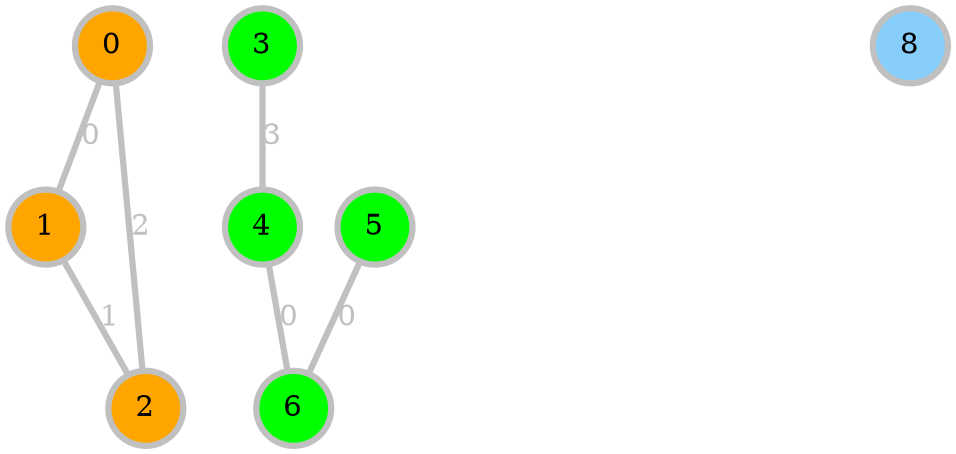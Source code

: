 graph ai {
graph [size="10,8", dpi=100, ratio="compress", label=""];
node [shape=circle, color=grey, style=filled, penwidth=3];
edge [color=grey, penwidth=3, fontcolor=grey];
sep="+11";
esep="+10";
splines=true;
overlap=scalexy;
fixedsize=true;

0 [fillcolor=orange];
1 [fillcolor=orange];
2 [fillcolor=orange];

3 [fillcolor=green];
4 [fillcolor=green];
5 [fillcolor=green];
6 [fillcolor=green];

8 [fillcolor=lightskyblue];

0 -- 1 [label="0"];
0 -- 2 [label="2"];
1 -- 2 [label="1"];

3 -- 4 [label="3"];
4 -- 6 [label="0"];
5 -- 6 [label="0"];
}
